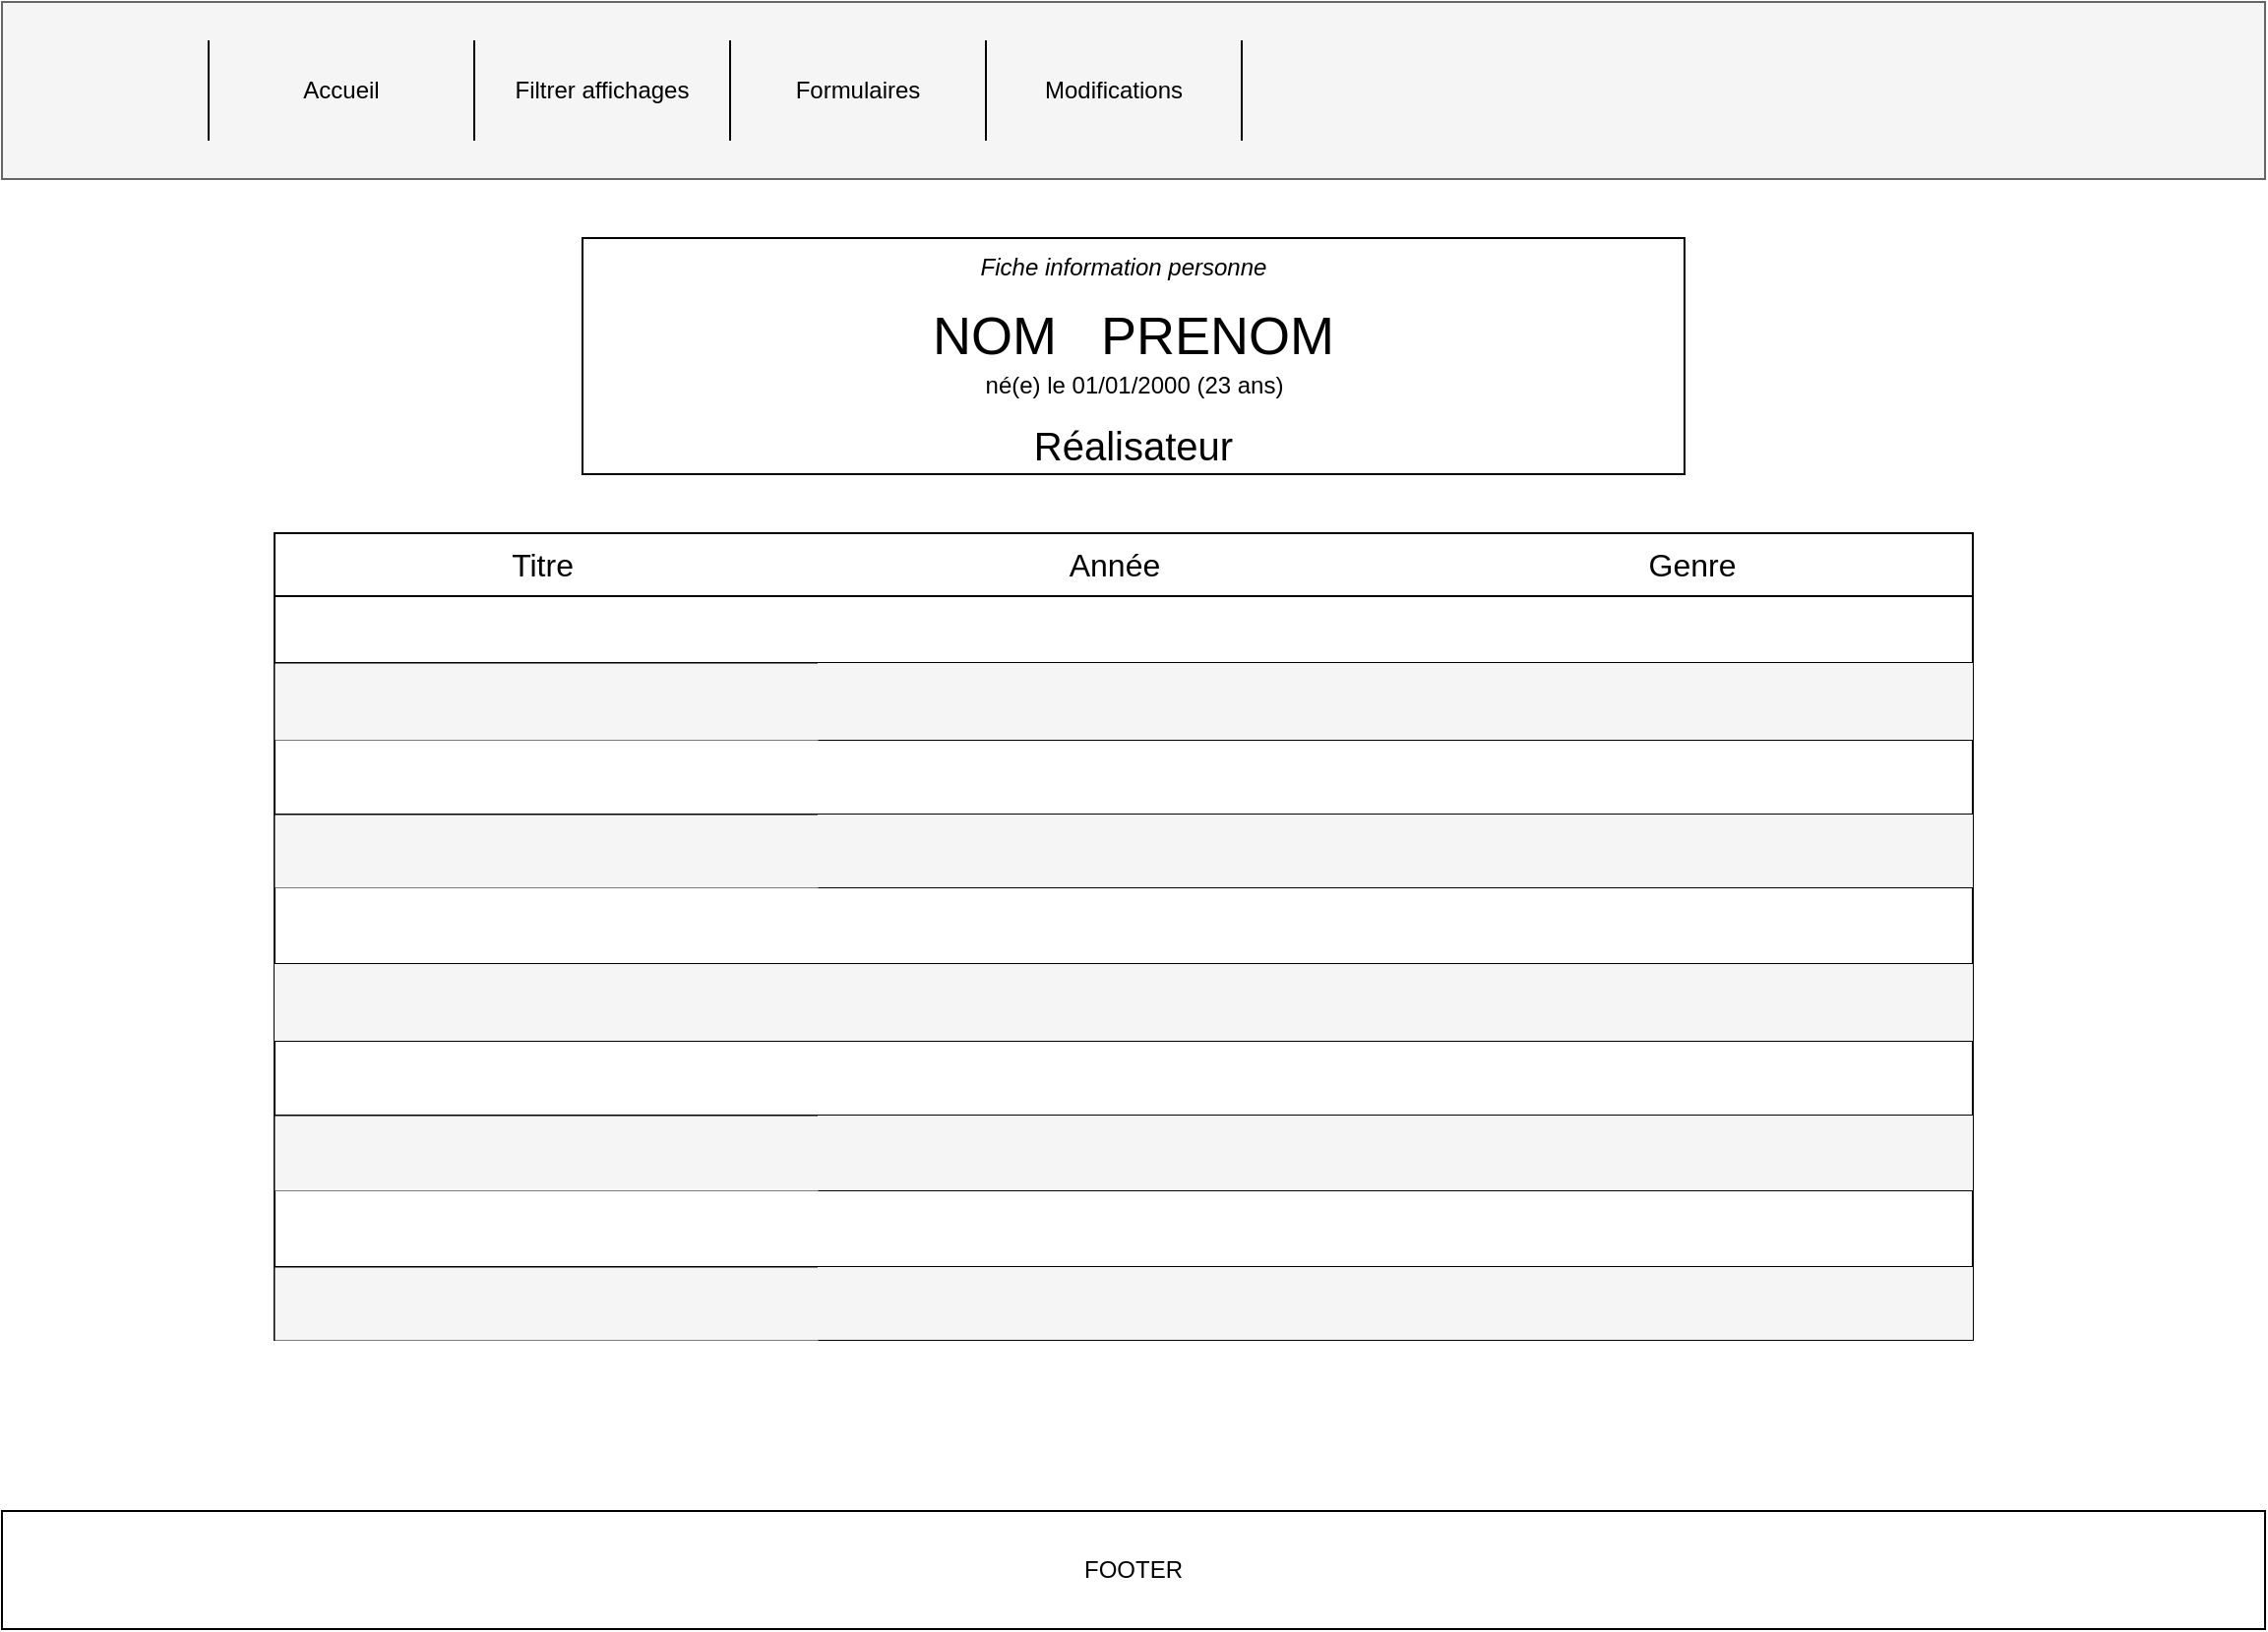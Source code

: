 <mxfile version="21.1.8" type="github">
  <diagram name="Page-1" id="8qzcOBuHEEd5GY9sP7C9">
    <mxGraphModel dx="1434" dy="754" grid="1" gridSize="10" guides="1" tooltips="1" connect="1" arrows="1" fold="1" page="1" pageScale="1" pageWidth="1169" pageHeight="827" math="0" shadow="0">
      <root>
        <mxCell id="0" />
        <mxCell id="1" parent="0" />
        <mxCell id="t_risixm4Ss2-IP9dsk7-5" value="" style="rounded=0;whiteSpace=wrap;html=1;fillColor=#f5f5f5;fontColor=#333333;strokeColor=#666666;" parent="1" vertex="1">
          <mxGeometry x="10" width="1150" height="90" as="geometry" />
        </mxCell>
        <mxCell id="t_risixm4Ss2-IP9dsk7-6" value="Affichages" style="shape=partialRectangle;whiteSpace=wrap;html=1;bottom=0;top=0;fillColor=none;" parent="1" vertex="1">
          <mxGeometry x="235" y="50" width="120" height="40" as="geometry" />
        </mxCell>
        <mxCell id="t_risixm4Ss2-IP9dsk7-7" value="Formulaires" style="shape=partialRectangle;whiteSpace=wrap;html=1;bottom=0;top=0;fillColor=none;" parent="1" vertex="1">
          <mxGeometry x="355" y="50" width="120" height="40" as="geometry" />
        </mxCell>
        <mxCell id="t_risixm4Ss2-IP9dsk7-8" value="Modifications" style="shape=partialRectangle;whiteSpace=wrap;html=1;bottom=0;top=0;fillColor=none;" parent="1" vertex="1">
          <mxGeometry x="475" y="50" width="120" height="40" as="geometry" />
        </mxCell>
        <mxCell id="t_risixm4Ss2-IP9dsk7-9" value="Accueil" style="shape=partialRectangle;whiteSpace=wrap;html=1;bottom=0;top=0;fillColor=none;" parent="1" vertex="1">
          <mxGeometry x="115" y="50" width="120" height="40" as="geometry" />
        </mxCell>
        <mxCell id="t_risixm4Ss2-IP9dsk7-11" value="" style="rounded=0;whiteSpace=wrap;html=1;" parent="1" vertex="1">
          <mxGeometry x="305" y="120" width="560" height="120" as="geometry" />
        </mxCell>
        <mxCell id="t_risixm4Ss2-IP9dsk7-12" value="&lt;font style=&quot;font-size: 27px;&quot;&gt;NOM&amp;nbsp; &amp;nbsp;PRENOM&lt;/font&gt;" style="text;html=1;strokeColor=none;fillColor=none;align=center;verticalAlign=middle;whiteSpace=wrap;rounded=0;" parent="1" vertex="1">
          <mxGeometry x="415" y="150" width="340" height="40" as="geometry" />
        </mxCell>
        <mxCell id="t_risixm4Ss2-IP9dsk7-13" value="&lt;i&gt;Fiche information personne&lt;/i&gt;" style="text;html=1;strokeColor=none;fillColor=none;align=center;verticalAlign=middle;whiteSpace=wrap;rounded=0;" parent="1" vertex="1">
          <mxGeometry x="450" y="120" width="260" height="30" as="geometry" />
        </mxCell>
        <mxCell id="t_risixm4Ss2-IP9dsk7-15" value="né(e) le 01/01/2000 (23 ans)" style="text;html=1;strokeColor=none;fillColor=none;align=center;verticalAlign=middle;whiteSpace=wrap;rounded=0;" parent="1" vertex="1">
          <mxGeometry x="492.5" y="180" width="185" height="30" as="geometry" />
        </mxCell>
        <mxCell id="t_risixm4Ss2-IP9dsk7-17" value="&lt;font style=&quot;font-size: 20px;&quot;&gt;Réalisateur&lt;/font&gt;" style="text;html=1;strokeColor=none;fillColor=none;align=center;verticalAlign=middle;whiteSpace=wrap;rounded=0;" parent="1" vertex="1">
          <mxGeometry x="475" y="210" width="220" height="30" as="geometry" />
        </mxCell>
        <mxCell id="t_risixm4Ss2-IP9dsk7-18" value="" style="shape=table;startSize=0;container=1;collapsible=0;childLayout=tableLayout;fontSize=16;columnLines=0;rowLines=1;" parent="1" vertex="1">
          <mxGeometry x="148.5" y="270" width="863" height="410" as="geometry" />
        </mxCell>
        <mxCell id="t_risixm4Ss2-IP9dsk7-19" value="" style="shape=tableRow;horizontal=0;startSize=0;swimlaneHead=0;swimlaneBody=0;strokeColor=inherit;top=0;left=0;bottom=0;right=0;collapsible=0;dropTarget=0;fillColor=none;points=[[0,0.5],[1,0.5]];portConstraint=eastwest;fontSize=16;" parent="t_risixm4Ss2-IP9dsk7-18" vertex="1">
          <mxGeometry width="863" height="32" as="geometry" />
        </mxCell>
        <mxCell id="t_risixm4Ss2-IP9dsk7-20" value="Titre&amp;nbsp;" style="shape=partialRectangle;html=1;whiteSpace=wrap;connectable=0;strokeColor=inherit;overflow=hidden;fillColor=none;top=0;left=0;bottom=0;right=0;pointerEvents=1;fontSize=16;strokeWidth=0;" parent="t_risixm4Ss2-IP9dsk7-19" vertex="1">
          <mxGeometry width="276" height="32" as="geometry">
            <mxRectangle width="276" height="32" as="alternateBounds" />
          </mxGeometry>
        </mxCell>
        <mxCell id="t_risixm4Ss2-IP9dsk7-21" value="Année" style="shape=partialRectangle;html=1;whiteSpace=wrap;connectable=0;strokeColor=inherit;overflow=hidden;fillColor=none;top=0;left=0;bottom=0;right=0;pointerEvents=1;fontSize=16;" parent="t_risixm4Ss2-IP9dsk7-19" vertex="1">
          <mxGeometry x="276" width="301" height="32" as="geometry">
            <mxRectangle width="301" height="32" as="alternateBounds" />
          </mxGeometry>
        </mxCell>
        <mxCell id="t_risixm4Ss2-IP9dsk7-22" value="Genre" style="shape=partialRectangle;html=1;whiteSpace=wrap;connectable=0;strokeColor=inherit;overflow=hidden;fillColor=none;top=0;left=0;bottom=0;right=0;pointerEvents=1;fontSize=16;" parent="t_risixm4Ss2-IP9dsk7-19" vertex="1">
          <mxGeometry x="577" width="286" height="32" as="geometry">
            <mxRectangle width="286" height="32" as="alternateBounds" />
          </mxGeometry>
        </mxCell>
        <mxCell id="t_risixm4Ss2-IP9dsk7-24" value="" style="shape=tableRow;horizontal=0;startSize=0;swimlaneHead=0;swimlaneBody=0;strokeColor=inherit;top=0;left=0;bottom=0;right=0;collapsible=0;dropTarget=0;fillColor=none;points=[[0,0.5],[1,0.5]];portConstraint=eastwest;fontSize=16;" parent="t_risixm4Ss2-IP9dsk7-18" vertex="1">
          <mxGeometry y="32" width="863" height="34" as="geometry" />
        </mxCell>
        <mxCell id="t_risixm4Ss2-IP9dsk7-25" value="" style="shape=partialRectangle;html=1;whiteSpace=wrap;connectable=0;overflow=hidden;top=0;left=0;bottom=0;right=0;pointerEvents=1;fontSize=16;strokeWidth=0;fillColor=none;strokeColor=inherit;" parent="t_risixm4Ss2-IP9dsk7-24" vertex="1">
          <mxGeometry width="276" height="34" as="geometry">
            <mxRectangle width="276" height="34" as="alternateBounds" />
          </mxGeometry>
        </mxCell>
        <mxCell id="t_risixm4Ss2-IP9dsk7-26" value="" style="shape=partialRectangle;html=1;whiteSpace=wrap;connectable=0;strokeColor=inherit;overflow=hidden;fillColor=none;top=0;left=0;bottom=0;right=0;pointerEvents=1;fontSize=16;" parent="t_risixm4Ss2-IP9dsk7-24" vertex="1">
          <mxGeometry x="276" width="301" height="34" as="geometry">
            <mxRectangle width="301" height="34" as="alternateBounds" />
          </mxGeometry>
        </mxCell>
        <mxCell id="t_risixm4Ss2-IP9dsk7-27" value="" style="shape=partialRectangle;html=1;whiteSpace=wrap;connectable=0;strokeColor=inherit;overflow=hidden;fillColor=none;top=0;left=0;bottom=0;right=0;pointerEvents=1;fontSize=16;" parent="t_risixm4Ss2-IP9dsk7-24" vertex="1">
          <mxGeometry x="577" width="286" height="34" as="geometry">
            <mxRectangle width="286" height="34" as="alternateBounds" />
          </mxGeometry>
        </mxCell>
        <mxCell id="t_risixm4Ss2-IP9dsk7-29" value="" style="shape=tableRow;horizontal=0;startSize=0;swimlaneHead=0;swimlaneBody=0;strokeColor=inherit;top=0;left=0;bottom=0;right=0;collapsible=0;dropTarget=0;fillColor=none;points=[[0,0.5],[1,0.5]];portConstraint=eastwest;fontSize=16;" parent="t_risixm4Ss2-IP9dsk7-18" vertex="1">
          <mxGeometry y="66" width="863" height="39" as="geometry" />
        </mxCell>
        <mxCell id="t_risixm4Ss2-IP9dsk7-30" value="" style="shape=partialRectangle;html=1;whiteSpace=wrap;connectable=0;overflow=hidden;top=0;left=0;bottom=0;right=0;pointerEvents=1;fontSize=16;strokeWidth=0;fillColor=#f5f5f5;strokeColor=#666666;fontColor=#333333;" parent="t_risixm4Ss2-IP9dsk7-29" vertex="1">
          <mxGeometry width="276" height="39" as="geometry">
            <mxRectangle width="276" height="39" as="alternateBounds" />
          </mxGeometry>
        </mxCell>
        <mxCell id="t_risixm4Ss2-IP9dsk7-31" value="" style="shape=partialRectangle;html=1;whiteSpace=wrap;connectable=0;strokeColor=#666666;overflow=hidden;fillColor=#f5f5f5;top=0;left=0;bottom=0;right=0;pointerEvents=1;fontSize=16;fontColor=#333333;" parent="t_risixm4Ss2-IP9dsk7-29" vertex="1">
          <mxGeometry x="276" width="301" height="39" as="geometry">
            <mxRectangle width="301" height="39" as="alternateBounds" />
          </mxGeometry>
        </mxCell>
        <mxCell id="t_risixm4Ss2-IP9dsk7-32" value="" style="shape=partialRectangle;html=1;whiteSpace=wrap;connectable=0;strokeColor=#666666;overflow=hidden;fillColor=#f5f5f5;top=0;left=0;bottom=0;right=0;pointerEvents=1;fontSize=16;fontColor=#333333;" parent="t_risixm4Ss2-IP9dsk7-29" vertex="1">
          <mxGeometry x="577" width="286" height="39" as="geometry">
            <mxRectangle width="286" height="39" as="alternateBounds" />
          </mxGeometry>
        </mxCell>
        <mxCell id="t_risixm4Ss2-IP9dsk7-34" style="shape=tableRow;horizontal=0;startSize=0;swimlaneHead=0;swimlaneBody=0;strokeColor=inherit;top=0;left=0;bottom=0;right=0;collapsible=0;dropTarget=0;fillColor=none;points=[[0,0.5],[1,0.5]];portConstraint=eastwest;fontSize=16;" parent="t_risixm4Ss2-IP9dsk7-18" vertex="1">
          <mxGeometry y="105" width="863" height="38" as="geometry" />
        </mxCell>
        <mxCell id="t_risixm4Ss2-IP9dsk7-35" style="shape=partialRectangle;html=1;whiteSpace=wrap;connectable=0;overflow=hidden;top=0;left=0;bottom=0;right=0;pointerEvents=1;fontSize=16;strokeWidth=0;fillColor=none;strokeColor=inherit;" parent="t_risixm4Ss2-IP9dsk7-34" vertex="1">
          <mxGeometry width="276" height="38" as="geometry">
            <mxRectangle width="276" height="38" as="alternateBounds" />
          </mxGeometry>
        </mxCell>
        <mxCell id="t_risixm4Ss2-IP9dsk7-36" style="shape=partialRectangle;html=1;whiteSpace=wrap;connectable=0;strokeColor=inherit;overflow=hidden;fillColor=none;top=0;left=0;bottom=0;right=0;pointerEvents=1;fontSize=16;" parent="t_risixm4Ss2-IP9dsk7-34" vertex="1">
          <mxGeometry x="276" width="301" height="38" as="geometry">
            <mxRectangle width="301" height="38" as="alternateBounds" />
          </mxGeometry>
        </mxCell>
        <mxCell id="t_risixm4Ss2-IP9dsk7-37" style="shape=partialRectangle;html=1;whiteSpace=wrap;connectable=0;strokeColor=inherit;overflow=hidden;fillColor=none;top=0;left=0;bottom=0;right=0;pointerEvents=1;fontSize=16;" parent="t_risixm4Ss2-IP9dsk7-34" vertex="1">
          <mxGeometry x="577" width="286" height="38" as="geometry">
            <mxRectangle width="286" height="38" as="alternateBounds" />
          </mxGeometry>
        </mxCell>
        <mxCell id="t_risixm4Ss2-IP9dsk7-39" style="shape=tableRow;horizontal=0;startSize=0;swimlaneHead=0;swimlaneBody=0;strokeColor=inherit;top=0;left=0;bottom=0;right=0;collapsible=0;dropTarget=0;fillColor=none;points=[[0,0.5],[1,0.5]];portConstraint=eastwest;fontSize=16;" parent="t_risixm4Ss2-IP9dsk7-18" vertex="1">
          <mxGeometry y="143" width="863" height="37" as="geometry" />
        </mxCell>
        <mxCell id="t_risixm4Ss2-IP9dsk7-40" style="shape=partialRectangle;html=1;whiteSpace=wrap;connectable=0;overflow=hidden;top=0;left=0;bottom=0;right=0;pointerEvents=1;fontSize=16;strokeWidth=0;fillColor=#f5f5f5;strokeColor=#666666;fontColor=#333333;" parent="t_risixm4Ss2-IP9dsk7-39" vertex="1">
          <mxGeometry width="276" height="37" as="geometry">
            <mxRectangle width="276" height="37" as="alternateBounds" />
          </mxGeometry>
        </mxCell>
        <mxCell id="t_risixm4Ss2-IP9dsk7-41" style="shape=partialRectangle;html=1;whiteSpace=wrap;connectable=0;strokeColor=#666666;overflow=hidden;fillColor=#f5f5f5;top=0;left=0;bottom=0;right=0;pointerEvents=1;fontSize=16;fontColor=#333333;" parent="t_risixm4Ss2-IP9dsk7-39" vertex="1">
          <mxGeometry x="276" width="301" height="37" as="geometry">
            <mxRectangle width="301" height="37" as="alternateBounds" />
          </mxGeometry>
        </mxCell>
        <mxCell id="t_risixm4Ss2-IP9dsk7-42" style="shape=partialRectangle;html=1;whiteSpace=wrap;connectable=0;strokeColor=#666666;overflow=hidden;fillColor=#f5f5f5;top=0;left=0;bottom=0;right=0;pointerEvents=1;fontSize=16;fontColor=#333333;" parent="t_risixm4Ss2-IP9dsk7-39" vertex="1">
          <mxGeometry x="577" width="286" height="37" as="geometry">
            <mxRectangle width="286" height="37" as="alternateBounds" />
          </mxGeometry>
        </mxCell>
        <mxCell id="t_risixm4Ss2-IP9dsk7-44" style="shape=tableRow;horizontal=0;startSize=0;swimlaneHead=0;swimlaneBody=0;strokeColor=inherit;top=0;left=0;bottom=0;right=0;collapsible=0;dropTarget=0;fillColor=none;points=[[0,0.5],[1,0.5]];portConstraint=eastwest;fontSize=16;" parent="t_risixm4Ss2-IP9dsk7-18" vertex="1">
          <mxGeometry y="180" width="863" height="39" as="geometry" />
        </mxCell>
        <mxCell id="t_risixm4Ss2-IP9dsk7-45" style="shape=partialRectangle;html=1;whiteSpace=wrap;connectable=0;overflow=hidden;top=0;left=0;bottom=0;right=0;pointerEvents=1;fontSize=16;strokeWidth=0;fillColor=none;strokeColor=inherit;" parent="t_risixm4Ss2-IP9dsk7-44" vertex="1">
          <mxGeometry width="276" height="39" as="geometry">
            <mxRectangle width="276" height="39" as="alternateBounds" />
          </mxGeometry>
        </mxCell>
        <mxCell id="t_risixm4Ss2-IP9dsk7-46" style="shape=partialRectangle;html=1;whiteSpace=wrap;connectable=0;strokeColor=inherit;overflow=hidden;fillColor=none;top=0;left=0;bottom=0;right=0;pointerEvents=1;fontSize=16;" parent="t_risixm4Ss2-IP9dsk7-44" vertex="1">
          <mxGeometry x="276" width="301" height="39" as="geometry">
            <mxRectangle width="301" height="39" as="alternateBounds" />
          </mxGeometry>
        </mxCell>
        <mxCell id="t_risixm4Ss2-IP9dsk7-47" style="shape=partialRectangle;html=1;whiteSpace=wrap;connectable=0;strokeColor=inherit;overflow=hidden;fillColor=none;top=0;left=0;bottom=0;right=0;pointerEvents=1;fontSize=16;" parent="t_risixm4Ss2-IP9dsk7-44" vertex="1">
          <mxGeometry x="577" width="286" height="39" as="geometry">
            <mxRectangle width="286" height="39" as="alternateBounds" />
          </mxGeometry>
        </mxCell>
        <mxCell id="t_risixm4Ss2-IP9dsk7-49" style="shape=tableRow;horizontal=0;startSize=0;swimlaneHead=0;swimlaneBody=0;strokeColor=#666666;top=0;left=0;bottom=0;right=0;collapsible=0;dropTarget=0;fillColor=#f5f5f5;points=[[0,0.5],[1,0.5]];portConstraint=eastwest;fontSize=16;fontColor=#333333;" parent="t_risixm4Ss2-IP9dsk7-18" vertex="1">
          <mxGeometry y="219" width="863" height="39" as="geometry" />
        </mxCell>
        <mxCell id="t_risixm4Ss2-IP9dsk7-50" style="shape=partialRectangle;html=1;whiteSpace=wrap;connectable=0;overflow=hidden;top=0;left=0;bottom=0;right=0;pointerEvents=1;fontSize=16;strokeWidth=0;fillColor=none;strokeColor=inherit;" parent="t_risixm4Ss2-IP9dsk7-49" vertex="1">
          <mxGeometry width="276" height="39" as="geometry">
            <mxRectangle width="276" height="39" as="alternateBounds" />
          </mxGeometry>
        </mxCell>
        <mxCell id="t_risixm4Ss2-IP9dsk7-51" style="shape=partialRectangle;html=1;whiteSpace=wrap;connectable=0;strokeColor=inherit;overflow=hidden;fillColor=none;top=0;left=0;bottom=0;right=0;pointerEvents=1;fontSize=16;" parent="t_risixm4Ss2-IP9dsk7-49" vertex="1">
          <mxGeometry x="276" width="301" height="39" as="geometry">
            <mxRectangle width="301" height="39" as="alternateBounds" />
          </mxGeometry>
        </mxCell>
        <mxCell id="t_risixm4Ss2-IP9dsk7-52" style="shape=partialRectangle;html=1;whiteSpace=wrap;connectable=0;strokeColor=inherit;overflow=hidden;fillColor=none;top=0;left=0;bottom=0;right=0;pointerEvents=1;fontSize=16;" parent="t_risixm4Ss2-IP9dsk7-49" vertex="1">
          <mxGeometry x="577" width="286" height="39" as="geometry">
            <mxRectangle width="286" height="39" as="alternateBounds" />
          </mxGeometry>
        </mxCell>
        <mxCell id="t_risixm4Ss2-IP9dsk7-54" style="shape=tableRow;horizontal=0;startSize=0;swimlaneHead=0;swimlaneBody=0;strokeColor=inherit;top=0;left=0;bottom=0;right=0;collapsible=0;dropTarget=0;fillColor=none;points=[[0,0.5],[1,0.5]];portConstraint=eastwest;fontSize=16;" parent="t_risixm4Ss2-IP9dsk7-18" vertex="1">
          <mxGeometry y="258" width="863" height="38" as="geometry" />
        </mxCell>
        <mxCell id="t_risixm4Ss2-IP9dsk7-55" style="shape=partialRectangle;html=1;whiteSpace=wrap;connectable=0;overflow=hidden;top=0;left=0;bottom=0;right=0;pointerEvents=1;fontSize=16;strokeWidth=0;fillColor=none;strokeColor=inherit;" parent="t_risixm4Ss2-IP9dsk7-54" vertex="1">
          <mxGeometry width="276" height="38" as="geometry">
            <mxRectangle width="276" height="38" as="alternateBounds" />
          </mxGeometry>
        </mxCell>
        <mxCell id="t_risixm4Ss2-IP9dsk7-56" style="shape=partialRectangle;html=1;whiteSpace=wrap;connectable=0;strokeColor=inherit;overflow=hidden;fillColor=none;top=0;left=0;bottom=0;right=0;pointerEvents=1;fontSize=16;" parent="t_risixm4Ss2-IP9dsk7-54" vertex="1">
          <mxGeometry x="276" width="301" height="38" as="geometry">
            <mxRectangle width="301" height="38" as="alternateBounds" />
          </mxGeometry>
        </mxCell>
        <mxCell id="t_risixm4Ss2-IP9dsk7-57" style="shape=partialRectangle;html=1;whiteSpace=wrap;connectable=0;strokeColor=inherit;overflow=hidden;fillColor=none;top=0;left=0;bottom=0;right=0;pointerEvents=1;fontSize=16;" parent="t_risixm4Ss2-IP9dsk7-54" vertex="1">
          <mxGeometry x="577" width="286" height="38" as="geometry">
            <mxRectangle width="286" height="38" as="alternateBounds" />
          </mxGeometry>
        </mxCell>
        <mxCell id="t_risixm4Ss2-IP9dsk7-59" style="shape=tableRow;horizontal=0;startSize=0;swimlaneHead=0;swimlaneBody=0;strokeColor=inherit;top=0;left=0;bottom=0;right=0;collapsible=0;dropTarget=0;fillColor=none;points=[[0,0.5],[1,0.5]];portConstraint=eastwest;fontSize=16;" parent="t_risixm4Ss2-IP9dsk7-18" vertex="1">
          <mxGeometry y="296" width="863" height="38" as="geometry" />
        </mxCell>
        <mxCell id="t_risixm4Ss2-IP9dsk7-60" style="shape=partialRectangle;html=1;whiteSpace=wrap;connectable=0;overflow=hidden;top=0;left=0;bottom=0;right=0;pointerEvents=1;fontSize=16;strokeWidth=0;fillColor=#f5f5f5;strokeColor=#666666;fontColor=#333333;" parent="t_risixm4Ss2-IP9dsk7-59" vertex="1">
          <mxGeometry width="276" height="38" as="geometry">
            <mxRectangle width="276" height="38" as="alternateBounds" />
          </mxGeometry>
        </mxCell>
        <mxCell id="t_risixm4Ss2-IP9dsk7-61" style="shape=partialRectangle;html=1;whiteSpace=wrap;connectable=0;strokeColor=#666666;overflow=hidden;fillColor=#f5f5f5;top=0;left=0;bottom=0;right=0;pointerEvents=1;fontSize=16;fontColor=#333333;" parent="t_risixm4Ss2-IP9dsk7-59" vertex="1">
          <mxGeometry x="276" width="301" height="38" as="geometry">
            <mxRectangle width="301" height="38" as="alternateBounds" />
          </mxGeometry>
        </mxCell>
        <mxCell id="t_risixm4Ss2-IP9dsk7-62" style="shape=partialRectangle;html=1;whiteSpace=wrap;connectable=0;strokeColor=#666666;overflow=hidden;fillColor=#f5f5f5;top=0;left=0;bottom=0;right=0;pointerEvents=1;fontSize=16;fontColor=#333333;" parent="t_risixm4Ss2-IP9dsk7-59" vertex="1">
          <mxGeometry x="577" width="286" height="38" as="geometry">
            <mxRectangle width="286" height="38" as="alternateBounds" />
          </mxGeometry>
        </mxCell>
        <mxCell id="t_risixm4Ss2-IP9dsk7-64" style="shape=tableRow;horizontal=0;startSize=0;swimlaneHead=0;swimlaneBody=0;strokeColor=inherit;top=0;left=0;bottom=0;right=0;collapsible=0;dropTarget=0;fillColor=none;points=[[0,0.5],[1,0.5]];portConstraint=eastwest;fontSize=16;" parent="t_risixm4Ss2-IP9dsk7-18" vertex="1">
          <mxGeometry y="334" width="863" height="39" as="geometry" />
        </mxCell>
        <mxCell id="t_risixm4Ss2-IP9dsk7-65" style="shape=partialRectangle;html=1;whiteSpace=wrap;connectable=0;overflow=hidden;top=0;left=0;bottom=0;right=0;pointerEvents=1;fontSize=16;strokeWidth=0;fillColor=none;strokeColor=inherit;" parent="t_risixm4Ss2-IP9dsk7-64" vertex="1">
          <mxGeometry width="276" height="39" as="geometry">
            <mxRectangle width="276" height="39" as="alternateBounds" />
          </mxGeometry>
        </mxCell>
        <mxCell id="t_risixm4Ss2-IP9dsk7-66" style="shape=partialRectangle;html=1;whiteSpace=wrap;connectable=0;strokeColor=inherit;overflow=hidden;fillColor=none;top=0;left=0;bottom=0;right=0;pointerEvents=1;fontSize=16;" parent="t_risixm4Ss2-IP9dsk7-64" vertex="1">
          <mxGeometry x="276" width="301" height="39" as="geometry">
            <mxRectangle width="301" height="39" as="alternateBounds" />
          </mxGeometry>
        </mxCell>
        <mxCell id="t_risixm4Ss2-IP9dsk7-67" style="shape=partialRectangle;html=1;whiteSpace=wrap;connectable=0;strokeColor=inherit;overflow=hidden;fillColor=none;top=0;left=0;bottom=0;right=0;pointerEvents=1;fontSize=16;" parent="t_risixm4Ss2-IP9dsk7-64" vertex="1">
          <mxGeometry x="577" width="286" height="39" as="geometry">
            <mxRectangle width="286" height="39" as="alternateBounds" />
          </mxGeometry>
        </mxCell>
        <mxCell id="t_risixm4Ss2-IP9dsk7-69" style="shape=tableRow;horizontal=0;startSize=0;swimlaneHead=0;swimlaneBody=0;strokeColor=inherit;top=0;left=0;bottom=0;right=0;collapsible=0;dropTarget=0;fillColor=none;points=[[0,0.5],[1,0.5]];portConstraint=eastwest;fontSize=16;" parent="t_risixm4Ss2-IP9dsk7-18" vertex="1">
          <mxGeometry y="373" width="863" height="37" as="geometry" />
        </mxCell>
        <mxCell id="t_risixm4Ss2-IP9dsk7-70" style="shape=partialRectangle;html=1;whiteSpace=wrap;connectable=0;overflow=hidden;top=0;left=0;bottom=0;right=0;pointerEvents=1;fontSize=16;strokeWidth=0;fillColor=#f5f5f5;strokeColor=#666666;fontColor=#333333;" parent="t_risixm4Ss2-IP9dsk7-69" vertex="1">
          <mxGeometry width="276" height="37" as="geometry">
            <mxRectangle width="276" height="37" as="alternateBounds" />
          </mxGeometry>
        </mxCell>
        <mxCell id="t_risixm4Ss2-IP9dsk7-71" value="" style="shape=partialRectangle;html=1;whiteSpace=wrap;connectable=0;strokeColor=#666666;overflow=hidden;fillColor=#f5f5f5;top=0;left=0;bottom=0;right=0;pointerEvents=1;fontSize=16;fontColor=#333333;" parent="t_risixm4Ss2-IP9dsk7-69" vertex="1">
          <mxGeometry x="276" width="301" height="37" as="geometry">
            <mxRectangle width="301" height="37" as="alternateBounds" />
          </mxGeometry>
        </mxCell>
        <mxCell id="t_risixm4Ss2-IP9dsk7-72" style="shape=partialRectangle;html=1;whiteSpace=wrap;connectable=0;strokeColor=#666666;overflow=hidden;fillColor=#f5f5f5;top=0;left=0;bottom=0;right=0;pointerEvents=1;fontSize=16;fontColor=#333333;" parent="t_risixm4Ss2-IP9dsk7-69" vertex="1">
          <mxGeometry x="577" width="286" height="37" as="geometry">
            <mxRectangle width="286" height="37" as="alternateBounds" />
          </mxGeometry>
        </mxCell>
        <mxCell id="t_risixm4Ss2-IP9dsk7-74" value="FOOTER" style="rounded=0;whiteSpace=wrap;html=1;resizeWidth=0;" parent="1" vertex="1">
          <mxGeometry x="10" y="767" width="1150" height="60" as="geometry" />
        </mxCell>
        <mxCell id="2xZY-Y7qdjc5Kho35NjP-1" value="" style="rounded=0;whiteSpace=wrap;html=1;fillColor=#f5f5f5;fontColor=#333333;strokeColor=#666666;" vertex="1" parent="1">
          <mxGeometry x="10" width="1150" height="90" as="geometry" />
        </mxCell>
        <mxCell id="2xZY-Y7qdjc5Kho35NjP-2" value="Filtrer affichages" style="shape=partialRectangle;whiteSpace=wrap;html=1;bottom=0;top=0;fillColor=none;" vertex="1" parent="1">
          <mxGeometry x="250" y="20" width="130" height="50" as="geometry" />
        </mxCell>
        <mxCell id="2xZY-Y7qdjc5Kho35NjP-3" value="Formulaires" style="shape=partialRectangle;whiteSpace=wrap;html=1;bottom=0;top=0;fillColor=none;" vertex="1" parent="1">
          <mxGeometry x="380" y="20" width="130" height="50" as="geometry" />
        </mxCell>
        <mxCell id="2xZY-Y7qdjc5Kho35NjP-4" value="Modifications" style="shape=partialRectangle;whiteSpace=wrap;html=1;bottom=0;top=0;fillColor=none;" vertex="1" parent="1">
          <mxGeometry x="510" y="20" width="130" height="50" as="geometry" />
        </mxCell>
        <mxCell id="2xZY-Y7qdjc5Kho35NjP-5" value="&lt;p style=&quot;line-height: 120%;&quot;&gt;Accueil&lt;/p&gt;" style="shape=partialRectangle;whiteSpace=wrap;html=1;bottom=0;top=0;fillColor=none;" vertex="1" parent="1">
          <mxGeometry x="115" y="20" width="135" height="50" as="geometry" />
        </mxCell>
      </root>
    </mxGraphModel>
  </diagram>
</mxfile>
